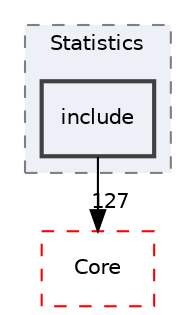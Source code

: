 digraph "include"
{
 // LATEX_PDF_SIZE
  edge [fontname="Helvetica",fontsize="10",labelfontname="Helvetica",labelfontsize="10"];
  node [fontname="Helvetica",fontsize="10",shape=record];
  compound=true
  subgraph clusterdir_2857c3043737a2d183c326013bc7487b {
    graph [ bgcolor="#edf0f7", pencolor="grey50", style="filled,dashed,", label="Statistics", fontname="Helvetica", fontsize="10", URL="dir_2857c3043737a2d183c326013bc7487b.html"]
  dir_e2d130215733efd1e69c9da8b6babdcf [shape=box, label="include", style="filled,bold,", fillcolor="#edf0f7", color="grey25", URL="dir_e2d130215733efd1e69c9da8b6babdcf.html"];
  }
  dir_cac7f9cecb9aa42a0bd05452dddd8a21 [shape=box, label="Core", style="dashed,", fillcolor="#edf0f7", color="red", URL="dir_cac7f9cecb9aa42a0bd05452dddd8a21.html"];
  dir_e2d130215733efd1e69c9da8b6babdcf->dir_cac7f9cecb9aa42a0bd05452dddd8a21 [headlabel="127", labeldistance=1.5 headhref="dir_000155_000014.html"];
}
